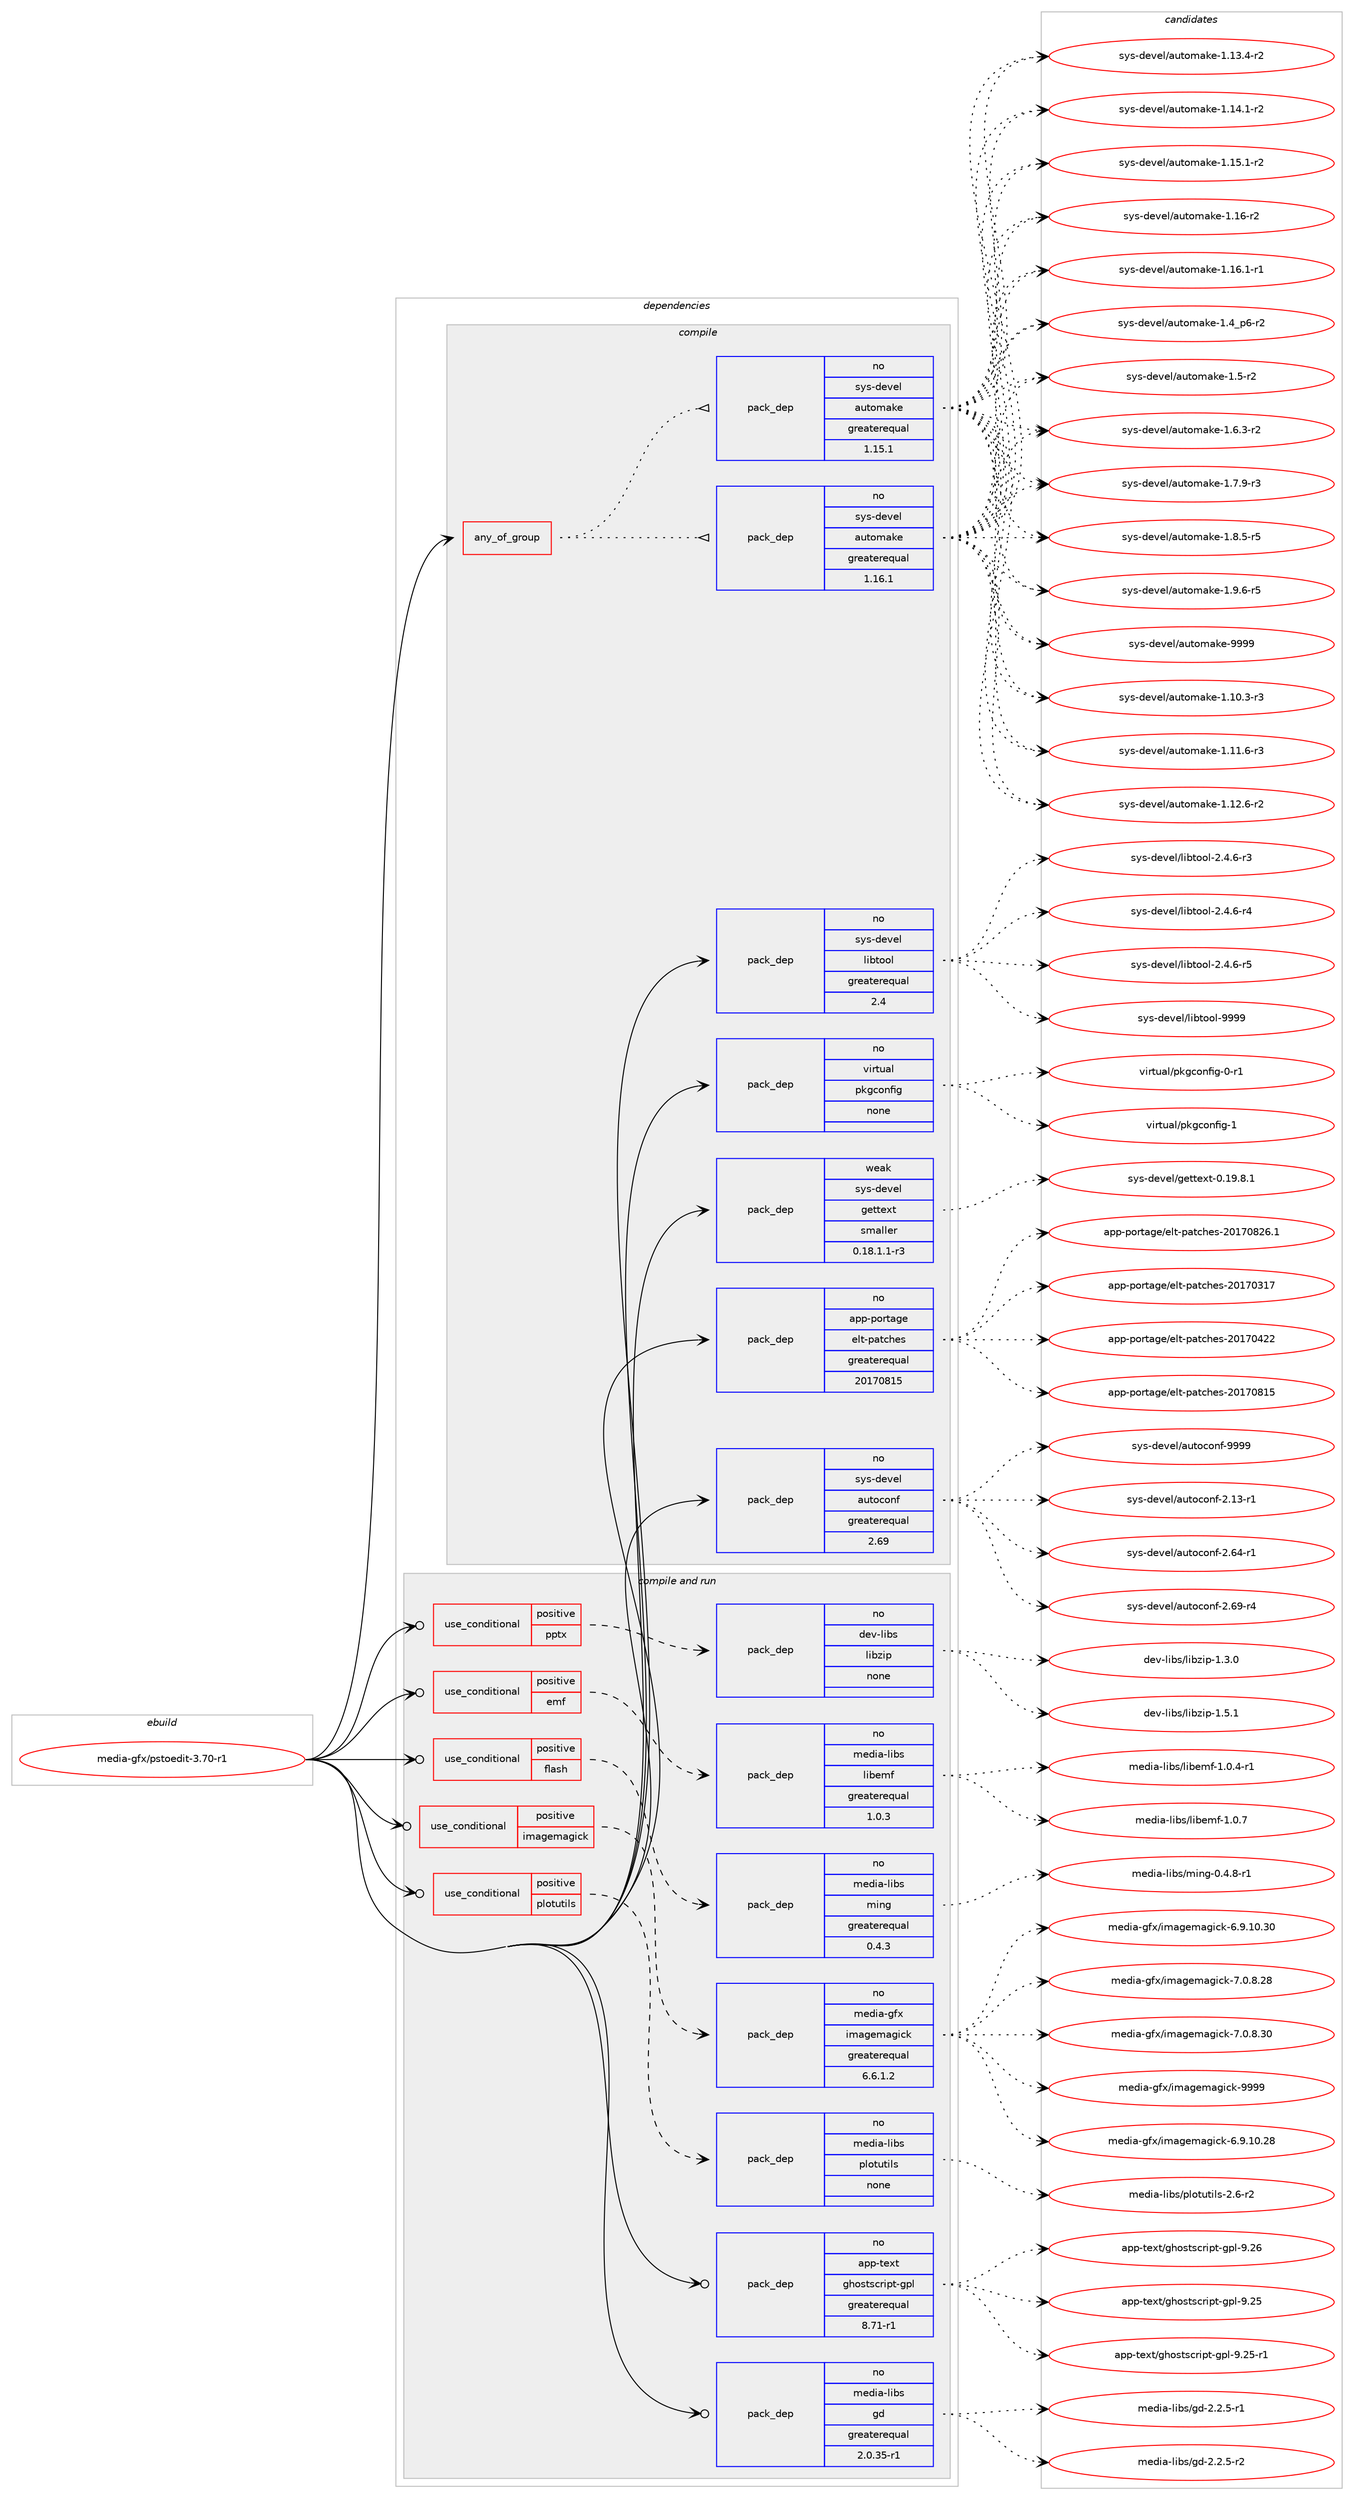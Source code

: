 digraph prolog {

# *************
# Graph options
# *************

newrank=true;
concentrate=true;
compound=true;
graph [rankdir=LR,fontname=Helvetica,fontsize=10,ranksep=1.5];#, ranksep=2.5, nodesep=0.2];
edge  [arrowhead=vee];
node  [fontname=Helvetica,fontsize=10];

# **********
# The ebuild
# **********

subgraph cluster_leftcol {
color=gray;
rank=same;
label=<<i>ebuild</i>>;
id [label="media-gfx/pstoedit-3.70-r1", color=red, width=4, href="../media-gfx/pstoedit-3.70-r1.svg"];
}

# ****************
# The dependencies
# ****************

subgraph cluster_midcol {
color=gray;
label=<<i>dependencies</i>>;
subgraph cluster_compile {
fillcolor="#eeeeee";
style=filled;
label=<<i>compile</i>>;
subgraph any24930 {
dependency1607365 [label=<<TABLE BORDER="0" CELLBORDER="1" CELLSPACING="0" CELLPADDING="4"><TR><TD CELLPADDING="10">any_of_group</TD></TR></TABLE>>, shape=none, color=red];subgraph pack1148495 {
dependency1607366 [label=<<TABLE BORDER="0" CELLBORDER="1" CELLSPACING="0" CELLPADDING="4" WIDTH="220"><TR><TD ROWSPAN="6" CELLPADDING="30">pack_dep</TD></TR><TR><TD WIDTH="110">no</TD></TR><TR><TD>sys-devel</TD></TR><TR><TD>automake</TD></TR><TR><TD>greaterequal</TD></TR><TR><TD>1.16.1</TD></TR></TABLE>>, shape=none, color=blue];
}
dependency1607365:e -> dependency1607366:w [weight=20,style="dotted",arrowhead="oinv"];
subgraph pack1148496 {
dependency1607367 [label=<<TABLE BORDER="0" CELLBORDER="1" CELLSPACING="0" CELLPADDING="4" WIDTH="220"><TR><TD ROWSPAN="6" CELLPADDING="30">pack_dep</TD></TR><TR><TD WIDTH="110">no</TD></TR><TR><TD>sys-devel</TD></TR><TR><TD>automake</TD></TR><TR><TD>greaterequal</TD></TR><TR><TD>1.15.1</TD></TR></TABLE>>, shape=none, color=blue];
}
dependency1607365:e -> dependency1607367:w [weight=20,style="dotted",arrowhead="oinv"];
}
id:e -> dependency1607365:w [weight=20,style="solid",arrowhead="vee"];
subgraph pack1148497 {
dependency1607368 [label=<<TABLE BORDER="0" CELLBORDER="1" CELLSPACING="0" CELLPADDING="4" WIDTH="220"><TR><TD ROWSPAN="6" CELLPADDING="30">pack_dep</TD></TR><TR><TD WIDTH="110">no</TD></TR><TR><TD>app-portage</TD></TR><TR><TD>elt-patches</TD></TR><TR><TD>greaterequal</TD></TR><TR><TD>20170815</TD></TR></TABLE>>, shape=none, color=blue];
}
id:e -> dependency1607368:w [weight=20,style="solid",arrowhead="vee"];
subgraph pack1148498 {
dependency1607369 [label=<<TABLE BORDER="0" CELLBORDER="1" CELLSPACING="0" CELLPADDING="4" WIDTH="220"><TR><TD ROWSPAN="6" CELLPADDING="30">pack_dep</TD></TR><TR><TD WIDTH="110">no</TD></TR><TR><TD>sys-devel</TD></TR><TR><TD>autoconf</TD></TR><TR><TD>greaterequal</TD></TR><TR><TD>2.69</TD></TR></TABLE>>, shape=none, color=blue];
}
id:e -> dependency1607369:w [weight=20,style="solid",arrowhead="vee"];
subgraph pack1148499 {
dependency1607370 [label=<<TABLE BORDER="0" CELLBORDER="1" CELLSPACING="0" CELLPADDING="4" WIDTH="220"><TR><TD ROWSPAN="6" CELLPADDING="30">pack_dep</TD></TR><TR><TD WIDTH="110">no</TD></TR><TR><TD>sys-devel</TD></TR><TR><TD>libtool</TD></TR><TR><TD>greaterequal</TD></TR><TR><TD>2.4</TD></TR></TABLE>>, shape=none, color=blue];
}
id:e -> dependency1607370:w [weight=20,style="solid",arrowhead="vee"];
subgraph pack1148500 {
dependency1607371 [label=<<TABLE BORDER="0" CELLBORDER="1" CELLSPACING="0" CELLPADDING="4" WIDTH="220"><TR><TD ROWSPAN="6" CELLPADDING="30">pack_dep</TD></TR><TR><TD WIDTH="110">no</TD></TR><TR><TD>virtual</TD></TR><TR><TD>pkgconfig</TD></TR><TR><TD>none</TD></TR><TR><TD></TD></TR></TABLE>>, shape=none, color=blue];
}
id:e -> dependency1607371:w [weight=20,style="solid",arrowhead="vee"];
subgraph pack1148501 {
dependency1607372 [label=<<TABLE BORDER="0" CELLBORDER="1" CELLSPACING="0" CELLPADDING="4" WIDTH="220"><TR><TD ROWSPAN="6" CELLPADDING="30">pack_dep</TD></TR><TR><TD WIDTH="110">weak</TD></TR><TR><TD>sys-devel</TD></TR><TR><TD>gettext</TD></TR><TR><TD>smaller</TD></TR><TR><TD>0.18.1.1-r3</TD></TR></TABLE>>, shape=none, color=blue];
}
id:e -> dependency1607372:w [weight=20,style="solid",arrowhead="vee"];
}
subgraph cluster_compileandrun {
fillcolor="#eeeeee";
style=filled;
label=<<i>compile and run</i>>;
subgraph cond433249 {
dependency1607373 [label=<<TABLE BORDER="0" CELLBORDER="1" CELLSPACING="0" CELLPADDING="4"><TR><TD ROWSPAN="3" CELLPADDING="10">use_conditional</TD></TR><TR><TD>positive</TD></TR><TR><TD>emf</TD></TR></TABLE>>, shape=none, color=red];
subgraph pack1148502 {
dependency1607374 [label=<<TABLE BORDER="0" CELLBORDER="1" CELLSPACING="0" CELLPADDING="4" WIDTH="220"><TR><TD ROWSPAN="6" CELLPADDING="30">pack_dep</TD></TR><TR><TD WIDTH="110">no</TD></TR><TR><TD>media-libs</TD></TR><TR><TD>libemf</TD></TR><TR><TD>greaterequal</TD></TR><TR><TD>1.0.3</TD></TR></TABLE>>, shape=none, color=blue];
}
dependency1607373:e -> dependency1607374:w [weight=20,style="dashed",arrowhead="vee"];
}
id:e -> dependency1607373:w [weight=20,style="solid",arrowhead="odotvee"];
subgraph cond433250 {
dependency1607375 [label=<<TABLE BORDER="0" CELLBORDER="1" CELLSPACING="0" CELLPADDING="4"><TR><TD ROWSPAN="3" CELLPADDING="10">use_conditional</TD></TR><TR><TD>positive</TD></TR><TR><TD>flash</TD></TR></TABLE>>, shape=none, color=red];
subgraph pack1148503 {
dependency1607376 [label=<<TABLE BORDER="0" CELLBORDER="1" CELLSPACING="0" CELLPADDING="4" WIDTH="220"><TR><TD ROWSPAN="6" CELLPADDING="30">pack_dep</TD></TR><TR><TD WIDTH="110">no</TD></TR><TR><TD>media-libs</TD></TR><TR><TD>ming</TD></TR><TR><TD>greaterequal</TD></TR><TR><TD>0.4.3</TD></TR></TABLE>>, shape=none, color=blue];
}
dependency1607375:e -> dependency1607376:w [weight=20,style="dashed",arrowhead="vee"];
}
id:e -> dependency1607375:w [weight=20,style="solid",arrowhead="odotvee"];
subgraph cond433251 {
dependency1607377 [label=<<TABLE BORDER="0" CELLBORDER="1" CELLSPACING="0" CELLPADDING="4"><TR><TD ROWSPAN="3" CELLPADDING="10">use_conditional</TD></TR><TR><TD>positive</TD></TR><TR><TD>imagemagick</TD></TR></TABLE>>, shape=none, color=red];
subgraph pack1148504 {
dependency1607378 [label=<<TABLE BORDER="0" CELLBORDER="1" CELLSPACING="0" CELLPADDING="4" WIDTH="220"><TR><TD ROWSPAN="6" CELLPADDING="30">pack_dep</TD></TR><TR><TD WIDTH="110">no</TD></TR><TR><TD>media-gfx</TD></TR><TR><TD>imagemagick</TD></TR><TR><TD>greaterequal</TD></TR><TR><TD>6.6.1.2</TD></TR></TABLE>>, shape=none, color=blue];
}
dependency1607377:e -> dependency1607378:w [weight=20,style="dashed",arrowhead="vee"];
}
id:e -> dependency1607377:w [weight=20,style="solid",arrowhead="odotvee"];
subgraph cond433252 {
dependency1607379 [label=<<TABLE BORDER="0" CELLBORDER="1" CELLSPACING="0" CELLPADDING="4"><TR><TD ROWSPAN="3" CELLPADDING="10">use_conditional</TD></TR><TR><TD>positive</TD></TR><TR><TD>plotutils</TD></TR></TABLE>>, shape=none, color=red];
subgraph pack1148505 {
dependency1607380 [label=<<TABLE BORDER="0" CELLBORDER="1" CELLSPACING="0" CELLPADDING="4" WIDTH="220"><TR><TD ROWSPAN="6" CELLPADDING="30">pack_dep</TD></TR><TR><TD WIDTH="110">no</TD></TR><TR><TD>media-libs</TD></TR><TR><TD>plotutils</TD></TR><TR><TD>none</TD></TR><TR><TD></TD></TR></TABLE>>, shape=none, color=blue];
}
dependency1607379:e -> dependency1607380:w [weight=20,style="dashed",arrowhead="vee"];
}
id:e -> dependency1607379:w [weight=20,style="solid",arrowhead="odotvee"];
subgraph cond433253 {
dependency1607381 [label=<<TABLE BORDER="0" CELLBORDER="1" CELLSPACING="0" CELLPADDING="4"><TR><TD ROWSPAN="3" CELLPADDING="10">use_conditional</TD></TR><TR><TD>positive</TD></TR><TR><TD>pptx</TD></TR></TABLE>>, shape=none, color=red];
subgraph pack1148506 {
dependency1607382 [label=<<TABLE BORDER="0" CELLBORDER="1" CELLSPACING="0" CELLPADDING="4" WIDTH="220"><TR><TD ROWSPAN="6" CELLPADDING="30">pack_dep</TD></TR><TR><TD WIDTH="110">no</TD></TR><TR><TD>dev-libs</TD></TR><TR><TD>libzip</TD></TR><TR><TD>none</TD></TR><TR><TD></TD></TR></TABLE>>, shape=none, color=blue];
}
dependency1607381:e -> dependency1607382:w [weight=20,style="dashed",arrowhead="vee"];
}
id:e -> dependency1607381:w [weight=20,style="solid",arrowhead="odotvee"];
subgraph pack1148507 {
dependency1607383 [label=<<TABLE BORDER="0" CELLBORDER="1" CELLSPACING="0" CELLPADDING="4" WIDTH="220"><TR><TD ROWSPAN="6" CELLPADDING="30">pack_dep</TD></TR><TR><TD WIDTH="110">no</TD></TR><TR><TD>app-text</TD></TR><TR><TD>ghostscript-gpl</TD></TR><TR><TD>greaterequal</TD></TR><TR><TD>8.71-r1</TD></TR></TABLE>>, shape=none, color=blue];
}
id:e -> dependency1607383:w [weight=20,style="solid",arrowhead="odotvee"];
subgraph pack1148508 {
dependency1607384 [label=<<TABLE BORDER="0" CELLBORDER="1" CELLSPACING="0" CELLPADDING="4" WIDTH="220"><TR><TD ROWSPAN="6" CELLPADDING="30">pack_dep</TD></TR><TR><TD WIDTH="110">no</TD></TR><TR><TD>media-libs</TD></TR><TR><TD>gd</TD></TR><TR><TD>greaterequal</TD></TR><TR><TD>2.0.35-r1</TD></TR></TABLE>>, shape=none, color=blue];
}
id:e -> dependency1607384:w [weight=20,style="solid",arrowhead="odotvee"];
}
subgraph cluster_run {
fillcolor="#eeeeee";
style=filled;
label=<<i>run</i>>;
}
}

# **************
# The candidates
# **************

subgraph cluster_choices {
rank=same;
color=gray;
label=<<i>candidates</i>>;

subgraph choice1148495 {
color=black;
nodesep=1;
choice11512111545100101118101108479711711611110997107101454946494846514511451 [label="sys-devel/automake-1.10.3-r3", color=red, width=4,href="../sys-devel/automake-1.10.3-r3.svg"];
choice11512111545100101118101108479711711611110997107101454946494946544511451 [label="sys-devel/automake-1.11.6-r3", color=red, width=4,href="../sys-devel/automake-1.11.6-r3.svg"];
choice11512111545100101118101108479711711611110997107101454946495046544511450 [label="sys-devel/automake-1.12.6-r2", color=red, width=4,href="../sys-devel/automake-1.12.6-r2.svg"];
choice11512111545100101118101108479711711611110997107101454946495146524511450 [label="sys-devel/automake-1.13.4-r2", color=red, width=4,href="../sys-devel/automake-1.13.4-r2.svg"];
choice11512111545100101118101108479711711611110997107101454946495246494511450 [label="sys-devel/automake-1.14.1-r2", color=red, width=4,href="../sys-devel/automake-1.14.1-r2.svg"];
choice11512111545100101118101108479711711611110997107101454946495346494511450 [label="sys-devel/automake-1.15.1-r2", color=red, width=4,href="../sys-devel/automake-1.15.1-r2.svg"];
choice1151211154510010111810110847971171161111099710710145494649544511450 [label="sys-devel/automake-1.16-r2", color=red, width=4,href="../sys-devel/automake-1.16-r2.svg"];
choice11512111545100101118101108479711711611110997107101454946495446494511449 [label="sys-devel/automake-1.16.1-r1", color=red, width=4,href="../sys-devel/automake-1.16.1-r1.svg"];
choice115121115451001011181011084797117116111109971071014549465295112544511450 [label="sys-devel/automake-1.4_p6-r2", color=red, width=4,href="../sys-devel/automake-1.4_p6-r2.svg"];
choice11512111545100101118101108479711711611110997107101454946534511450 [label="sys-devel/automake-1.5-r2", color=red, width=4,href="../sys-devel/automake-1.5-r2.svg"];
choice115121115451001011181011084797117116111109971071014549465446514511450 [label="sys-devel/automake-1.6.3-r2", color=red, width=4,href="../sys-devel/automake-1.6.3-r2.svg"];
choice115121115451001011181011084797117116111109971071014549465546574511451 [label="sys-devel/automake-1.7.9-r3", color=red, width=4,href="../sys-devel/automake-1.7.9-r3.svg"];
choice115121115451001011181011084797117116111109971071014549465646534511453 [label="sys-devel/automake-1.8.5-r5", color=red, width=4,href="../sys-devel/automake-1.8.5-r5.svg"];
choice115121115451001011181011084797117116111109971071014549465746544511453 [label="sys-devel/automake-1.9.6-r5", color=red, width=4,href="../sys-devel/automake-1.9.6-r5.svg"];
choice115121115451001011181011084797117116111109971071014557575757 [label="sys-devel/automake-9999", color=red, width=4,href="../sys-devel/automake-9999.svg"];
dependency1607366:e -> choice11512111545100101118101108479711711611110997107101454946494846514511451:w [style=dotted,weight="100"];
dependency1607366:e -> choice11512111545100101118101108479711711611110997107101454946494946544511451:w [style=dotted,weight="100"];
dependency1607366:e -> choice11512111545100101118101108479711711611110997107101454946495046544511450:w [style=dotted,weight="100"];
dependency1607366:e -> choice11512111545100101118101108479711711611110997107101454946495146524511450:w [style=dotted,weight="100"];
dependency1607366:e -> choice11512111545100101118101108479711711611110997107101454946495246494511450:w [style=dotted,weight="100"];
dependency1607366:e -> choice11512111545100101118101108479711711611110997107101454946495346494511450:w [style=dotted,weight="100"];
dependency1607366:e -> choice1151211154510010111810110847971171161111099710710145494649544511450:w [style=dotted,weight="100"];
dependency1607366:e -> choice11512111545100101118101108479711711611110997107101454946495446494511449:w [style=dotted,weight="100"];
dependency1607366:e -> choice115121115451001011181011084797117116111109971071014549465295112544511450:w [style=dotted,weight="100"];
dependency1607366:e -> choice11512111545100101118101108479711711611110997107101454946534511450:w [style=dotted,weight="100"];
dependency1607366:e -> choice115121115451001011181011084797117116111109971071014549465446514511450:w [style=dotted,weight="100"];
dependency1607366:e -> choice115121115451001011181011084797117116111109971071014549465546574511451:w [style=dotted,weight="100"];
dependency1607366:e -> choice115121115451001011181011084797117116111109971071014549465646534511453:w [style=dotted,weight="100"];
dependency1607366:e -> choice115121115451001011181011084797117116111109971071014549465746544511453:w [style=dotted,weight="100"];
dependency1607366:e -> choice115121115451001011181011084797117116111109971071014557575757:w [style=dotted,weight="100"];
}
subgraph choice1148496 {
color=black;
nodesep=1;
choice11512111545100101118101108479711711611110997107101454946494846514511451 [label="sys-devel/automake-1.10.3-r3", color=red, width=4,href="../sys-devel/automake-1.10.3-r3.svg"];
choice11512111545100101118101108479711711611110997107101454946494946544511451 [label="sys-devel/automake-1.11.6-r3", color=red, width=4,href="../sys-devel/automake-1.11.6-r3.svg"];
choice11512111545100101118101108479711711611110997107101454946495046544511450 [label="sys-devel/automake-1.12.6-r2", color=red, width=4,href="../sys-devel/automake-1.12.6-r2.svg"];
choice11512111545100101118101108479711711611110997107101454946495146524511450 [label="sys-devel/automake-1.13.4-r2", color=red, width=4,href="../sys-devel/automake-1.13.4-r2.svg"];
choice11512111545100101118101108479711711611110997107101454946495246494511450 [label="sys-devel/automake-1.14.1-r2", color=red, width=4,href="../sys-devel/automake-1.14.1-r2.svg"];
choice11512111545100101118101108479711711611110997107101454946495346494511450 [label="sys-devel/automake-1.15.1-r2", color=red, width=4,href="../sys-devel/automake-1.15.1-r2.svg"];
choice1151211154510010111810110847971171161111099710710145494649544511450 [label="sys-devel/automake-1.16-r2", color=red, width=4,href="../sys-devel/automake-1.16-r2.svg"];
choice11512111545100101118101108479711711611110997107101454946495446494511449 [label="sys-devel/automake-1.16.1-r1", color=red, width=4,href="../sys-devel/automake-1.16.1-r1.svg"];
choice115121115451001011181011084797117116111109971071014549465295112544511450 [label="sys-devel/automake-1.4_p6-r2", color=red, width=4,href="../sys-devel/automake-1.4_p6-r2.svg"];
choice11512111545100101118101108479711711611110997107101454946534511450 [label="sys-devel/automake-1.5-r2", color=red, width=4,href="../sys-devel/automake-1.5-r2.svg"];
choice115121115451001011181011084797117116111109971071014549465446514511450 [label="sys-devel/automake-1.6.3-r2", color=red, width=4,href="../sys-devel/automake-1.6.3-r2.svg"];
choice115121115451001011181011084797117116111109971071014549465546574511451 [label="sys-devel/automake-1.7.9-r3", color=red, width=4,href="../sys-devel/automake-1.7.9-r3.svg"];
choice115121115451001011181011084797117116111109971071014549465646534511453 [label="sys-devel/automake-1.8.5-r5", color=red, width=4,href="../sys-devel/automake-1.8.5-r5.svg"];
choice115121115451001011181011084797117116111109971071014549465746544511453 [label="sys-devel/automake-1.9.6-r5", color=red, width=4,href="../sys-devel/automake-1.9.6-r5.svg"];
choice115121115451001011181011084797117116111109971071014557575757 [label="sys-devel/automake-9999", color=red, width=4,href="../sys-devel/automake-9999.svg"];
dependency1607367:e -> choice11512111545100101118101108479711711611110997107101454946494846514511451:w [style=dotted,weight="100"];
dependency1607367:e -> choice11512111545100101118101108479711711611110997107101454946494946544511451:w [style=dotted,weight="100"];
dependency1607367:e -> choice11512111545100101118101108479711711611110997107101454946495046544511450:w [style=dotted,weight="100"];
dependency1607367:e -> choice11512111545100101118101108479711711611110997107101454946495146524511450:w [style=dotted,weight="100"];
dependency1607367:e -> choice11512111545100101118101108479711711611110997107101454946495246494511450:w [style=dotted,weight="100"];
dependency1607367:e -> choice11512111545100101118101108479711711611110997107101454946495346494511450:w [style=dotted,weight="100"];
dependency1607367:e -> choice1151211154510010111810110847971171161111099710710145494649544511450:w [style=dotted,weight="100"];
dependency1607367:e -> choice11512111545100101118101108479711711611110997107101454946495446494511449:w [style=dotted,weight="100"];
dependency1607367:e -> choice115121115451001011181011084797117116111109971071014549465295112544511450:w [style=dotted,weight="100"];
dependency1607367:e -> choice11512111545100101118101108479711711611110997107101454946534511450:w [style=dotted,weight="100"];
dependency1607367:e -> choice115121115451001011181011084797117116111109971071014549465446514511450:w [style=dotted,weight="100"];
dependency1607367:e -> choice115121115451001011181011084797117116111109971071014549465546574511451:w [style=dotted,weight="100"];
dependency1607367:e -> choice115121115451001011181011084797117116111109971071014549465646534511453:w [style=dotted,weight="100"];
dependency1607367:e -> choice115121115451001011181011084797117116111109971071014549465746544511453:w [style=dotted,weight="100"];
dependency1607367:e -> choice115121115451001011181011084797117116111109971071014557575757:w [style=dotted,weight="100"];
}
subgraph choice1148497 {
color=black;
nodesep=1;
choice97112112451121111141169710310147101108116451129711699104101115455048495548514955 [label="app-portage/elt-patches-20170317", color=red, width=4,href="../app-portage/elt-patches-20170317.svg"];
choice97112112451121111141169710310147101108116451129711699104101115455048495548525050 [label="app-portage/elt-patches-20170422", color=red, width=4,href="../app-portage/elt-patches-20170422.svg"];
choice97112112451121111141169710310147101108116451129711699104101115455048495548564953 [label="app-portage/elt-patches-20170815", color=red, width=4,href="../app-portage/elt-patches-20170815.svg"];
choice971121124511211111411697103101471011081164511297116991041011154550484955485650544649 [label="app-portage/elt-patches-20170826.1", color=red, width=4,href="../app-portage/elt-patches-20170826.1.svg"];
dependency1607368:e -> choice97112112451121111141169710310147101108116451129711699104101115455048495548514955:w [style=dotted,weight="100"];
dependency1607368:e -> choice97112112451121111141169710310147101108116451129711699104101115455048495548525050:w [style=dotted,weight="100"];
dependency1607368:e -> choice97112112451121111141169710310147101108116451129711699104101115455048495548564953:w [style=dotted,weight="100"];
dependency1607368:e -> choice971121124511211111411697103101471011081164511297116991041011154550484955485650544649:w [style=dotted,weight="100"];
}
subgraph choice1148498 {
color=black;
nodesep=1;
choice1151211154510010111810110847971171161119911111010245504649514511449 [label="sys-devel/autoconf-2.13-r1", color=red, width=4,href="../sys-devel/autoconf-2.13-r1.svg"];
choice1151211154510010111810110847971171161119911111010245504654524511449 [label="sys-devel/autoconf-2.64-r1", color=red, width=4,href="../sys-devel/autoconf-2.64-r1.svg"];
choice1151211154510010111810110847971171161119911111010245504654574511452 [label="sys-devel/autoconf-2.69-r4", color=red, width=4,href="../sys-devel/autoconf-2.69-r4.svg"];
choice115121115451001011181011084797117116111991111101024557575757 [label="sys-devel/autoconf-9999", color=red, width=4,href="../sys-devel/autoconf-9999.svg"];
dependency1607369:e -> choice1151211154510010111810110847971171161119911111010245504649514511449:w [style=dotted,weight="100"];
dependency1607369:e -> choice1151211154510010111810110847971171161119911111010245504654524511449:w [style=dotted,weight="100"];
dependency1607369:e -> choice1151211154510010111810110847971171161119911111010245504654574511452:w [style=dotted,weight="100"];
dependency1607369:e -> choice115121115451001011181011084797117116111991111101024557575757:w [style=dotted,weight="100"];
}
subgraph choice1148499 {
color=black;
nodesep=1;
choice1151211154510010111810110847108105981161111111084550465246544511451 [label="sys-devel/libtool-2.4.6-r3", color=red, width=4,href="../sys-devel/libtool-2.4.6-r3.svg"];
choice1151211154510010111810110847108105981161111111084550465246544511452 [label="sys-devel/libtool-2.4.6-r4", color=red, width=4,href="../sys-devel/libtool-2.4.6-r4.svg"];
choice1151211154510010111810110847108105981161111111084550465246544511453 [label="sys-devel/libtool-2.4.6-r5", color=red, width=4,href="../sys-devel/libtool-2.4.6-r5.svg"];
choice1151211154510010111810110847108105981161111111084557575757 [label="sys-devel/libtool-9999", color=red, width=4,href="../sys-devel/libtool-9999.svg"];
dependency1607370:e -> choice1151211154510010111810110847108105981161111111084550465246544511451:w [style=dotted,weight="100"];
dependency1607370:e -> choice1151211154510010111810110847108105981161111111084550465246544511452:w [style=dotted,weight="100"];
dependency1607370:e -> choice1151211154510010111810110847108105981161111111084550465246544511453:w [style=dotted,weight="100"];
dependency1607370:e -> choice1151211154510010111810110847108105981161111111084557575757:w [style=dotted,weight="100"];
}
subgraph choice1148500 {
color=black;
nodesep=1;
choice11810511411611797108471121071039911111010210510345484511449 [label="virtual/pkgconfig-0-r1", color=red, width=4,href="../virtual/pkgconfig-0-r1.svg"];
choice1181051141161179710847112107103991111101021051034549 [label="virtual/pkgconfig-1", color=red, width=4,href="../virtual/pkgconfig-1.svg"];
dependency1607371:e -> choice11810511411611797108471121071039911111010210510345484511449:w [style=dotted,weight="100"];
dependency1607371:e -> choice1181051141161179710847112107103991111101021051034549:w [style=dotted,weight="100"];
}
subgraph choice1148501 {
color=black;
nodesep=1;
choice1151211154510010111810110847103101116116101120116454846495746564649 [label="sys-devel/gettext-0.19.8.1", color=red, width=4,href="../sys-devel/gettext-0.19.8.1.svg"];
dependency1607372:e -> choice1151211154510010111810110847103101116116101120116454846495746564649:w [style=dotted,weight="100"];
}
subgraph choice1148502 {
color=black;
nodesep=1;
choice10910110010597451081059811547108105981011091024549464846524511449 [label="media-libs/libemf-1.0.4-r1", color=red, width=4,href="../media-libs/libemf-1.0.4-r1.svg"];
choice1091011001059745108105981154710810598101109102454946484655 [label="media-libs/libemf-1.0.7", color=red, width=4,href="../media-libs/libemf-1.0.7.svg"];
dependency1607374:e -> choice10910110010597451081059811547108105981011091024549464846524511449:w [style=dotted,weight="100"];
dependency1607374:e -> choice1091011001059745108105981154710810598101109102454946484655:w [style=dotted,weight="100"];
}
subgraph choice1148503 {
color=black;
nodesep=1;
choice109101100105974510810598115471091051101034548465246564511449 [label="media-libs/ming-0.4.8-r1", color=red, width=4,href="../media-libs/ming-0.4.8-r1.svg"];
dependency1607376:e -> choice109101100105974510810598115471091051101034548465246564511449:w [style=dotted,weight="100"];
}
subgraph choice1148504 {
color=black;
nodesep=1;
choice10910110010597451031021204710510997103101109971031059910745544657464948465056 [label="media-gfx/imagemagick-6.9.10.28", color=red, width=4,href="../media-gfx/imagemagick-6.9.10.28.svg"];
choice10910110010597451031021204710510997103101109971031059910745544657464948465148 [label="media-gfx/imagemagick-6.9.10.30", color=red, width=4,href="../media-gfx/imagemagick-6.9.10.30.svg"];
choice109101100105974510310212047105109971031011099710310599107455546484656465056 [label="media-gfx/imagemagick-7.0.8.28", color=red, width=4,href="../media-gfx/imagemagick-7.0.8.28.svg"];
choice109101100105974510310212047105109971031011099710310599107455546484656465148 [label="media-gfx/imagemagick-7.0.8.30", color=red, width=4,href="../media-gfx/imagemagick-7.0.8.30.svg"];
choice1091011001059745103102120471051099710310110997103105991074557575757 [label="media-gfx/imagemagick-9999", color=red, width=4,href="../media-gfx/imagemagick-9999.svg"];
dependency1607378:e -> choice10910110010597451031021204710510997103101109971031059910745544657464948465056:w [style=dotted,weight="100"];
dependency1607378:e -> choice10910110010597451031021204710510997103101109971031059910745544657464948465148:w [style=dotted,weight="100"];
dependency1607378:e -> choice109101100105974510310212047105109971031011099710310599107455546484656465056:w [style=dotted,weight="100"];
dependency1607378:e -> choice109101100105974510310212047105109971031011099710310599107455546484656465148:w [style=dotted,weight="100"];
dependency1607378:e -> choice1091011001059745103102120471051099710310110997103105991074557575757:w [style=dotted,weight="100"];
}
subgraph choice1148505 {
color=black;
nodesep=1;
choice10910110010597451081059811547112108111116117116105108115455046544511450 [label="media-libs/plotutils-2.6-r2", color=red, width=4,href="../media-libs/plotutils-2.6-r2.svg"];
dependency1607380:e -> choice10910110010597451081059811547112108111116117116105108115455046544511450:w [style=dotted,weight="100"];
}
subgraph choice1148506 {
color=black;
nodesep=1;
choice10010111845108105981154710810598122105112454946514648 [label="dev-libs/libzip-1.3.0", color=red, width=4,href="../dev-libs/libzip-1.3.0.svg"];
choice10010111845108105981154710810598122105112454946534649 [label="dev-libs/libzip-1.5.1", color=red, width=4,href="../dev-libs/libzip-1.5.1.svg"];
dependency1607382:e -> choice10010111845108105981154710810598122105112454946514648:w [style=dotted,weight="100"];
dependency1607382:e -> choice10010111845108105981154710810598122105112454946534649:w [style=dotted,weight="100"];
}
subgraph choice1148507 {
color=black;
nodesep=1;
choice97112112451161011201164710310411111511611599114105112116451031121084557465053 [label="app-text/ghostscript-gpl-9.25", color=red, width=4,href="../app-text/ghostscript-gpl-9.25.svg"];
choice971121124511610112011647103104111115116115991141051121164510311210845574650534511449 [label="app-text/ghostscript-gpl-9.25-r1", color=red, width=4,href="../app-text/ghostscript-gpl-9.25-r1.svg"];
choice97112112451161011201164710310411111511611599114105112116451031121084557465054 [label="app-text/ghostscript-gpl-9.26", color=red, width=4,href="../app-text/ghostscript-gpl-9.26.svg"];
dependency1607383:e -> choice97112112451161011201164710310411111511611599114105112116451031121084557465053:w [style=dotted,weight="100"];
dependency1607383:e -> choice971121124511610112011647103104111115116115991141051121164510311210845574650534511449:w [style=dotted,weight="100"];
dependency1607383:e -> choice97112112451161011201164710310411111511611599114105112116451031121084557465054:w [style=dotted,weight="100"];
}
subgraph choice1148508 {
color=black;
nodesep=1;
choice109101100105974510810598115471031004550465046534511449 [label="media-libs/gd-2.2.5-r1", color=red, width=4,href="../media-libs/gd-2.2.5-r1.svg"];
choice109101100105974510810598115471031004550465046534511450 [label="media-libs/gd-2.2.5-r2", color=red, width=4,href="../media-libs/gd-2.2.5-r2.svg"];
dependency1607384:e -> choice109101100105974510810598115471031004550465046534511449:w [style=dotted,weight="100"];
dependency1607384:e -> choice109101100105974510810598115471031004550465046534511450:w [style=dotted,weight="100"];
}
}

}
